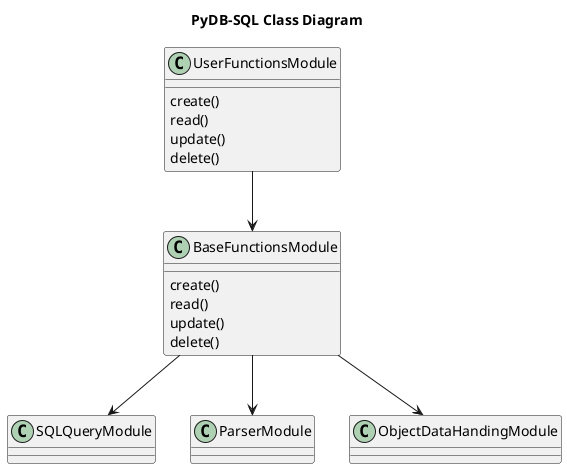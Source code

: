 @startuml pydbsql
title PyDB-SQL Class Diagram

class "UserFunctionsModule" as UserMod {
    create()
    read()
    update()
    delete()
}

class "BaseFunctionsModule" as BaseMod {
    create()
    read()
    update()
    delete()
}

class "SQLQueryModule" as SQLMod {
}
class "ParserModule" as ParserMod {
}
class "ObjectDataHandingModule" as ODHMod {
}

UserMod --> BaseMod
BaseMod --> SQLMod
BaseMod --> ParserMod
BaseMod --> ODHMod

@enduml